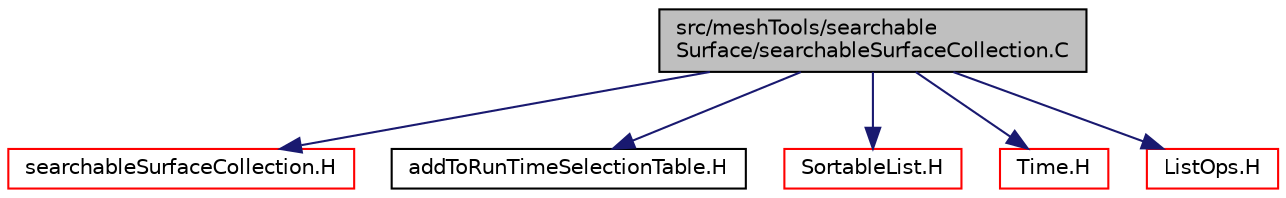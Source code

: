 digraph "src/meshTools/searchableSurface/searchableSurfaceCollection.C"
{
  bgcolor="transparent";
  edge [fontname="Helvetica",fontsize="10",labelfontname="Helvetica",labelfontsize="10"];
  node [fontname="Helvetica",fontsize="10",shape=record];
  Node1 [label="src/meshTools/searchable\lSurface/searchableSurfaceCollection.C",height=0.2,width=0.4,color="black", fillcolor="grey75", style="filled", fontcolor="black"];
  Node1 -> Node2 [color="midnightblue",fontsize="10",style="solid",fontname="Helvetica"];
  Node2 [label="searchableSurfaceCollection.H",height=0.2,width=0.4,color="red",URL="$a07384.html"];
  Node1 -> Node3 [color="midnightblue",fontsize="10",style="solid",fontname="Helvetica"];
  Node3 [label="addToRunTimeSelectionTable.H",height=0.2,width=0.4,color="black",URL="$a07867.html",tooltip="Macros for easy insertion into run-time selection tables. "];
  Node1 -> Node4 [color="midnightblue",fontsize="10",style="solid",fontname="Helvetica"];
  Node4 [label="SortableList.H",height=0.2,width=0.4,color="red",URL="$a07691.html"];
  Node1 -> Node5 [color="midnightblue",fontsize="10",style="solid",fontname="Helvetica"];
  Node5 [label="Time.H",height=0.2,width=0.4,color="red",URL="$a07879.html"];
  Node1 -> Node6 [color="midnightblue",fontsize="10",style="solid",fontname="Helvetica"];
  Node6 [label="ListOps.H",height=0.2,width=0.4,color="red",URL="$a07674.html",tooltip="Various functions to operate on Lists. "];
}
